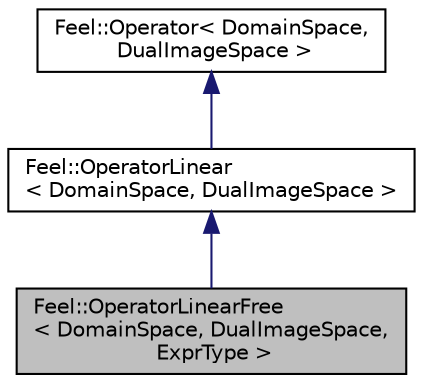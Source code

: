 digraph "Feel::OperatorLinearFree&lt; DomainSpace, DualImageSpace, ExprType &gt;"
{
 // LATEX_PDF_SIZE
  edge [fontname="Helvetica",fontsize="10",labelfontname="Helvetica",labelfontsize="10"];
  node [fontname="Helvetica",fontsize="10",shape=record];
  Node1 [label="Feel::OperatorLinearFree\l\< DomainSpace, DualImageSpace,\l ExprType \>",height=0.2,width=0.4,color="black", fillcolor="grey75", style="filled", fontcolor="black",tooltip="Linear Operator Free between function spaces, represented by a matrix but this matrix is not automati..."];
  Node2 -> Node1 [dir="back",color="midnightblue",fontsize="10",style="solid",fontname="Helvetica"];
  Node2 [label="Feel::OperatorLinear\l\< DomainSpace, DualImageSpace \>",height=0.2,width=0.4,color="black", fillcolor="white", style="filled",URL="$classFeel_1_1OperatorLinear.html",tooltip="Linear Operator between function spaces, represented by a matrix."];
  Node3 -> Node2 [dir="back",color="midnightblue",fontsize="10",style="solid",fontname="Helvetica"];
  Node3 [label="Feel::Operator\< DomainSpace,\l DualImageSpace \>",height=0.2,width=0.4,color="black", fillcolor="white", style="filled",URL="$classFeel_1_1Operator.html",tooltip="Operator between function spaces."];
}
